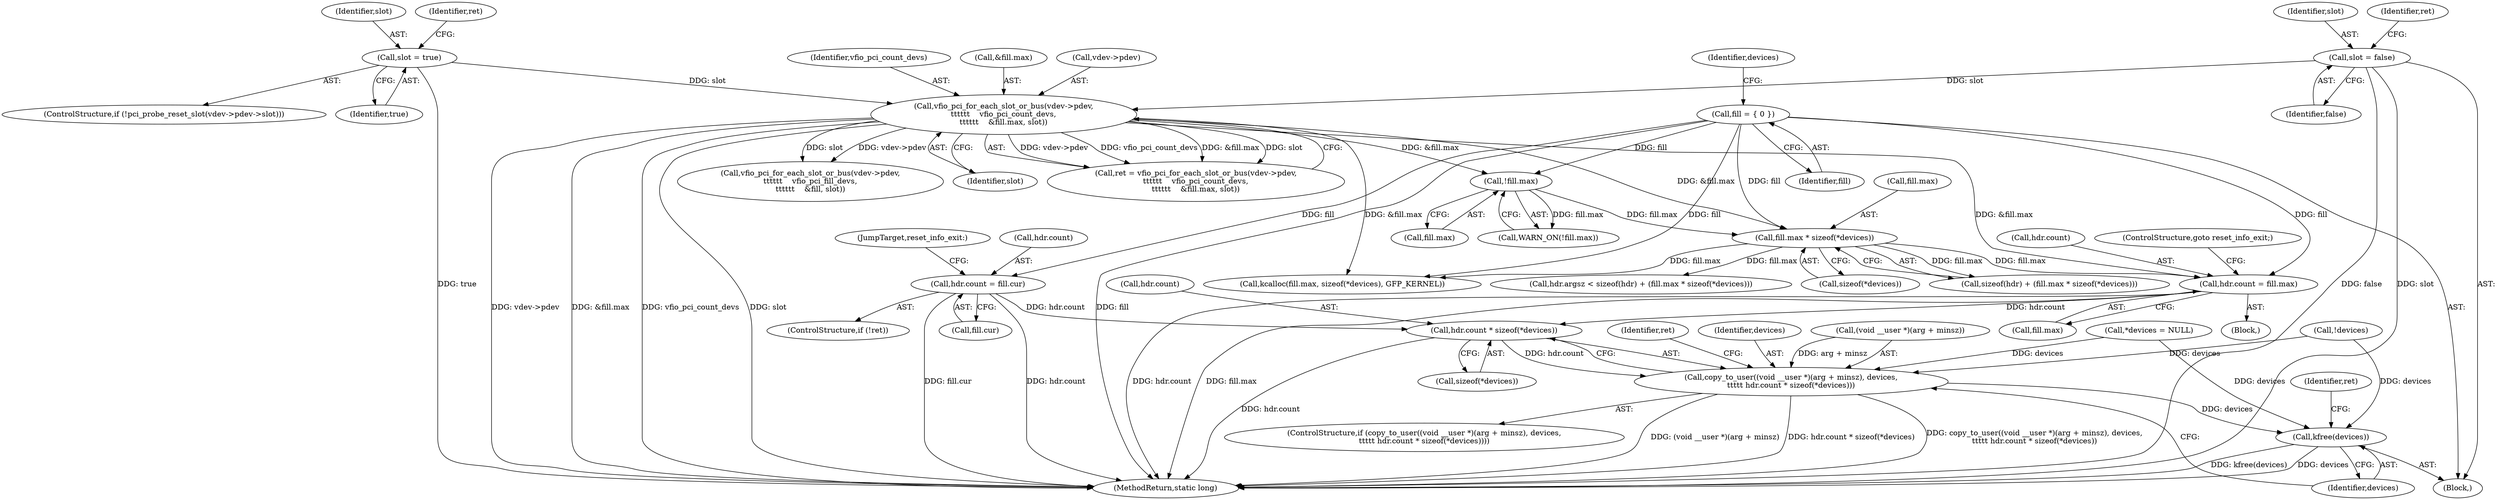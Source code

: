 digraph "0_linux_05692d7005a364add85c6e25a6c4447ce08f913a@API" {
"1001069" [label="(Call,hdr.count * sizeof(*devices))"];
"1000995" [label="(Call,hdr.count = fill.max)"];
"1000983" [label="(Call,fill.max * sizeof(*devices))"];
"1000971" [label="(Call,!fill.max)"];
"1000893" [label="(Call,fill = { 0 })"];
"1000956" [label="(Call,vfio_pci_for_each_slot_or_bus(vdev->pdev,\n\t\t\t\t\t\t    vfio_pci_count_devs,\n\t\t\t\t\t\t    &fill.max, slot))"];
"1000940" [label="(Call,slot = true)"];
"1000900" [label="(Call,slot = false)"];
"1001037" [label="(Call,hdr.count = fill.cur)"];
"1001062" [label="(Call,copy_to_user((void __user *)(arg + minsz), devices,\n\t\t\t\t\t hdr.count * sizeof(*devices)))"];
"1001080" [label="(Call,kfree(devices))"];
"1000893" [label="(Call,fill = { 0 })"];
"1000990" [label="(Block,)"];
"1001080" [label="(Call,kfree(devices))"];
"1001077" [label="(Identifier,ret)"];
"1001002" [label="(ControlStructure,goto reset_info_exit;)"];
"1000901" [label="(Identifier,slot)"];
"1000971" [label="(Call,!fill.max)"];
"1000972" [label="(Call,fill.max)"];
"1001038" [label="(Call,hdr.count)"];
"1000897" [label="(Identifier,devices)"];
"1000970" [label="(Call,WARN_ON(!fill.max))"];
"1000996" [label="(Call,hdr.count)"];
"1000961" [label="(Call,&fill.max)"];
"1000896" [label="(Call,*devices = NULL)"];
"1001041" [label="(Call,fill.cur)"];
"1001069" [label="(Call,hdr.count * sizeof(*devices))"];
"1001369" [label="(MethodReturn,static long)"];
"1001070" [label="(Call,hdr.count)"];
"1001061" [label="(ControlStructure,if (copy_to_user((void __user *)(arg + minsz), devices,\n\t\t\t\t\t hdr.count * sizeof(*devices))))"];
"1000980" [label="(Call,sizeof(hdr) + (fill.max * sizeof(*devices)))"];
"1000995" [label="(Call,hdr.count = fill.max)"];
"1001005" [label="(Call,kcalloc(fill.max, sizeof(*devices), GFP_KERNEL))"];
"1000941" [label="(Identifier,slot)"];
"1001044" [label="(JumpTarget,reset_info_exit:)"];
"1000976" [label="(Call,hdr.argsz < sizeof(hdr) + (fill.max * sizeof(*devices)))"];
"1001014" [label="(Call,!devices)"];
"1001037" [label="(Call,hdr.count = fill.cur)"];
"1000983" [label="(Call,fill.max * sizeof(*devices))"];
"1000894" [label="(Identifier,fill)"];
"1001063" [label="(Call,(void __user *)(arg + minsz))"];
"1000890" [label="(Block,)"];
"1001062" [label="(Call,copy_to_user((void __user *)(arg + minsz), devices,\n\t\t\t\t\t hdr.count * sizeof(*devices)))"];
"1000940" [label="(Call,slot = true)"];
"1001073" [label="(Call,sizeof(*devices))"];
"1000900" [label="(Call,slot = false)"];
"1000954" [label="(Call,ret = vfio_pci_for_each_slot_or_bus(vdev->pdev,\n\t\t\t\t\t\t    vfio_pci_count_devs,\n\t\t\t\t\t\t    &fill.max, slot))"];
"1001068" [label="(Identifier,devices)"];
"1000932" [label="(ControlStructure,if (!pci_probe_reset_slot(vdev->pdev->slot)))"];
"1000942" [label="(Identifier,true)"];
"1001083" [label="(Identifier,ret)"];
"1001026" [label="(Call,vfio_pci_for_each_slot_or_bus(vdev->pdev,\n\t\t\t\t\t\t    vfio_pci_fill_devs,\n\t\t\t\t\t\t    &fill, slot))"];
"1000902" [label="(Identifier,false)"];
"1000999" [label="(Call,fill.max)"];
"1000957" [label="(Call,vdev->pdev)"];
"1000955" [label="(Identifier,ret)"];
"1000905" [label="(Identifier,ret)"];
"1000965" [label="(Identifier,slot)"];
"1000960" [label="(Identifier,vfio_pci_count_devs)"];
"1001081" [label="(Identifier,devices)"];
"1000956" [label="(Call,vfio_pci_for_each_slot_or_bus(vdev->pdev,\n\t\t\t\t\t\t    vfio_pci_count_devs,\n\t\t\t\t\t\t    &fill.max, slot))"];
"1001034" [label="(ControlStructure,if (!ret))"];
"1000987" [label="(Call,sizeof(*devices))"];
"1000984" [label="(Call,fill.max)"];
"1001069" -> "1001062"  [label="AST: "];
"1001069" -> "1001073"  [label="CFG: "];
"1001070" -> "1001069"  [label="AST: "];
"1001073" -> "1001069"  [label="AST: "];
"1001062" -> "1001069"  [label="CFG: "];
"1001069" -> "1001369"  [label="DDG: hdr.count"];
"1001069" -> "1001062"  [label="DDG: hdr.count"];
"1000995" -> "1001069"  [label="DDG: hdr.count"];
"1001037" -> "1001069"  [label="DDG: hdr.count"];
"1000995" -> "1000990"  [label="AST: "];
"1000995" -> "1000999"  [label="CFG: "];
"1000996" -> "1000995"  [label="AST: "];
"1000999" -> "1000995"  [label="AST: "];
"1001002" -> "1000995"  [label="CFG: "];
"1000995" -> "1001369"  [label="DDG: hdr.count"];
"1000995" -> "1001369"  [label="DDG: fill.max"];
"1000983" -> "1000995"  [label="DDG: fill.max"];
"1000893" -> "1000995"  [label="DDG: fill"];
"1000956" -> "1000995"  [label="DDG: &fill.max"];
"1000983" -> "1000980"  [label="AST: "];
"1000983" -> "1000987"  [label="CFG: "];
"1000984" -> "1000983"  [label="AST: "];
"1000987" -> "1000983"  [label="AST: "];
"1000980" -> "1000983"  [label="CFG: "];
"1000983" -> "1000976"  [label="DDG: fill.max"];
"1000983" -> "1000980"  [label="DDG: fill.max"];
"1000971" -> "1000983"  [label="DDG: fill.max"];
"1000893" -> "1000983"  [label="DDG: fill"];
"1000956" -> "1000983"  [label="DDG: &fill.max"];
"1000983" -> "1001005"  [label="DDG: fill.max"];
"1000971" -> "1000970"  [label="AST: "];
"1000971" -> "1000972"  [label="CFG: "];
"1000972" -> "1000971"  [label="AST: "];
"1000970" -> "1000971"  [label="CFG: "];
"1000971" -> "1000970"  [label="DDG: fill.max"];
"1000893" -> "1000971"  [label="DDG: fill"];
"1000956" -> "1000971"  [label="DDG: &fill.max"];
"1000893" -> "1000890"  [label="AST: "];
"1000893" -> "1000894"  [label="CFG: "];
"1000894" -> "1000893"  [label="AST: "];
"1000897" -> "1000893"  [label="CFG: "];
"1000893" -> "1001369"  [label="DDG: fill"];
"1000893" -> "1001005"  [label="DDG: fill"];
"1000893" -> "1001037"  [label="DDG: fill"];
"1000956" -> "1000954"  [label="AST: "];
"1000956" -> "1000965"  [label="CFG: "];
"1000957" -> "1000956"  [label="AST: "];
"1000960" -> "1000956"  [label="AST: "];
"1000961" -> "1000956"  [label="AST: "];
"1000965" -> "1000956"  [label="AST: "];
"1000954" -> "1000956"  [label="CFG: "];
"1000956" -> "1001369"  [label="DDG: slot"];
"1000956" -> "1001369"  [label="DDG: vdev->pdev"];
"1000956" -> "1001369"  [label="DDG: &fill.max"];
"1000956" -> "1001369"  [label="DDG: vfio_pci_count_devs"];
"1000956" -> "1000954"  [label="DDG: vdev->pdev"];
"1000956" -> "1000954"  [label="DDG: vfio_pci_count_devs"];
"1000956" -> "1000954"  [label="DDG: &fill.max"];
"1000956" -> "1000954"  [label="DDG: slot"];
"1000940" -> "1000956"  [label="DDG: slot"];
"1000900" -> "1000956"  [label="DDG: slot"];
"1000956" -> "1001005"  [label="DDG: &fill.max"];
"1000956" -> "1001026"  [label="DDG: vdev->pdev"];
"1000956" -> "1001026"  [label="DDG: slot"];
"1000940" -> "1000932"  [label="AST: "];
"1000940" -> "1000942"  [label="CFG: "];
"1000941" -> "1000940"  [label="AST: "];
"1000942" -> "1000940"  [label="AST: "];
"1000955" -> "1000940"  [label="CFG: "];
"1000940" -> "1001369"  [label="DDG: true"];
"1000900" -> "1000890"  [label="AST: "];
"1000900" -> "1000902"  [label="CFG: "];
"1000901" -> "1000900"  [label="AST: "];
"1000902" -> "1000900"  [label="AST: "];
"1000905" -> "1000900"  [label="CFG: "];
"1000900" -> "1001369"  [label="DDG: false"];
"1000900" -> "1001369"  [label="DDG: slot"];
"1001037" -> "1001034"  [label="AST: "];
"1001037" -> "1001041"  [label="CFG: "];
"1001038" -> "1001037"  [label="AST: "];
"1001041" -> "1001037"  [label="AST: "];
"1001044" -> "1001037"  [label="CFG: "];
"1001037" -> "1001369"  [label="DDG: fill.cur"];
"1001037" -> "1001369"  [label="DDG: hdr.count"];
"1001062" -> "1001061"  [label="AST: "];
"1001063" -> "1001062"  [label="AST: "];
"1001068" -> "1001062"  [label="AST: "];
"1001077" -> "1001062"  [label="CFG: "];
"1001081" -> "1001062"  [label="CFG: "];
"1001062" -> "1001369"  [label="DDG: copy_to_user((void __user *)(arg + minsz), devices,\n\t\t\t\t\t hdr.count * sizeof(*devices))"];
"1001062" -> "1001369"  [label="DDG: (void __user *)(arg + minsz)"];
"1001062" -> "1001369"  [label="DDG: hdr.count * sizeof(*devices)"];
"1001063" -> "1001062"  [label="DDG: arg + minsz"];
"1000896" -> "1001062"  [label="DDG: devices"];
"1001014" -> "1001062"  [label="DDG: devices"];
"1001062" -> "1001080"  [label="DDG: devices"];
"1001080" -> "1000890"  [label="AST: "];
"1001080" -> "1001081"  [label="CFG: "];
"1001081" -> "1001080"  [label="AST: "];
"1001083" -> "1001080"  [label="CFG: "];
"1001080" -> "1001369"  [label="DDG: kfree(devices)"];
"1001080" -> "1001369"  [label="DDG: devices"];
"1000896" -> "1001080"  [label="DDG: devices"];
"1001014" -> "1001080"  [label="DDG: devices"];
}
